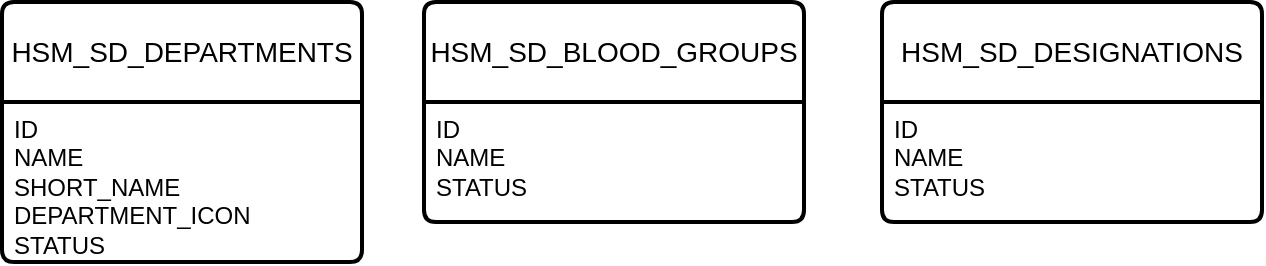 <mxfile version="21.7.5" type="device">
  <diagram name="Page-1" id="WirfSdKMwHIBQMpA1WTf">
    <mxGraphModel dx="1287" dy="744" grid="1" gridSize="10" guides="1" tooltips="1" connect="1" arrows="1" fold="1" page="1" pageScale="1" pageWidth="4681" pageHeight="3300" background="none" math="0" shadow="0">
      <root>
        <mxCell id="0" />
        <mxCell id="1" parent="0" />
        <mxCell id="9XKF0GM-w9WCjBuBjqWl-1" value="HSM_SD_DEPARTMENTS" style="swimlane;childLayout=stackLayout;horizontal=1;startSize=50;horizontalStack=0;rounded=1;fontSize=14;fontStyle=0;strokeWidth=2;resizeParent=0;resizeLast=1;shadow=0;dashed=0;align=center;arcSize=4;whiteSpace=wrap;html=1;" vertex="1" parent="1">
          <mxGeometry x="140" y="120" width="180" height="130" as="geometry" />
        </mxCell>
        <mxCell id="9XKF0GM-w9WCjBuBjqWl-2" value="ID&lt;br&gt;NAME&lt;br&gt;SHORT_NAME&lt;br&gt;DEPARTMENT_ICON&lt;br&gt;STATUS" style="align=left;strokeColor=none;fillColor=none;spacingLeft=4;fontSize=12;verticalAlign=top;resizable=0;rotatable=0;part=1;html=1;" vertex="1" parent="9XKF0GM-w9WCjBuBjqWl-1">
          <mxGeometry y="50" width="180" height="80" as="geometry" />
        </mxCell>
        <mxCell id="9XKF0GM-w9WCjBuBjqWl-3" value="HSM_SD_BLOOD_GROUPS" style="swimlane;childLayout=stackLayout;horizontal=1;startSize=50;horizontalStack=0;rounded=1;fontSize=14;fontStyle=0;strokeWidth=2;resizeParent=0;resizeLast=1;shadow=0;dashed=0;align=center;arcSize=4;whiteSpace=wrap;html=1;" vertex="1" parent="1">
          <mxGeometry x="351" y="120" width="190" height="110" as="geometry" />
        </mxCell>
        <mxCell id="9XKF0GM-w9WCjBuBjqWl-4" value="ID&lt;br&gt;NAME&lt;br&gt;STATUS" style="align=left;strokeColor=none;fillColor=none;spacingLeft=4;fontSize=12;verticalAlign=top;resizable=0;rotatable=0;part=1;html=1;" vertex="1" parent="9XKF0GM-w9WCjBuBjqWl-3">
          <mxGeometry y="50" width="190" height="60" as="geometry" />
        </mxCell>
        <mxCell id="9XKF0GM-w9WCjBuBjqWl-5" value="HSM_SD_DESIGNATIONS" style="swimlane;childLayout=stackLayout;horizontal=1;startSize=50;horizontalStack=0;rounded=1;fontSize=14;fontStyle=0;strokeWidth=2;resizeParent=0;resizeLast=1;shadow=0;dashed=0;align=center;arcSize=4;whiteSpace=wrap;html=1;" vertex="1" parent="1">
          <mxGeometry x="580" y="120" width="190" height="110" as="geometry" />
        </mxCell>
        <mxCell id="9XKF0GM-w9WCjBuBjqWl-6" value="ID&lt;br&gt;NAME&lt;br&gt;STATUS" style="align=left;strokeColor=none;fillColor=none;spacingLeft=4;fontSize=12;verticalAlign=top;resizable=0;rotatable=0;part=1;html=1;" vertex="1" parent="9XKF0GM-w9WCjBuBjqWl-5">
          <mxGeometry y="50" width="190" height="60" as="geometry" />
        </mxCell>
      </root>
    </mxGraphModel>
  </diagram>
</mxfile>
